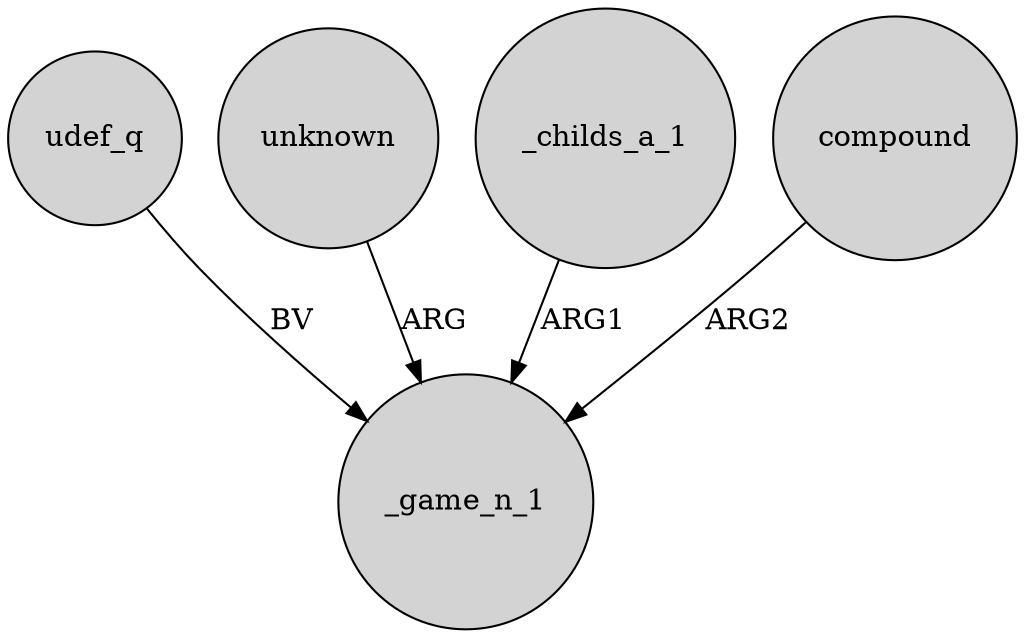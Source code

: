 digraph {
	node [shape=circle style=filled]
	udef_q -> _game_n_1 [label=BV]
	unknown -> _game_n_1 [label=ARG]
	_childs_a_1 -> _game_n_1 [label=ARG1]
	compound -> _game_n_1 [label=ARG2]
}
